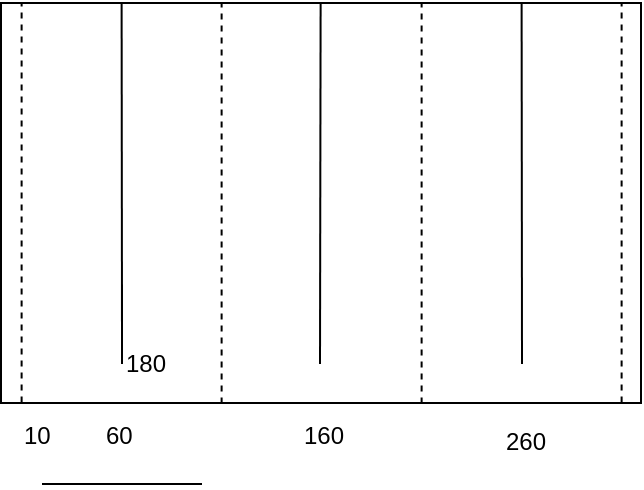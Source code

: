 <mxfile version="10.7.1" type="github"><diagram id="j_2mke67FXYdgJf8SjRH" name="第 1 页"><mxGraphModel dx="1624" dy="1606" grid="1" gridSize="10" guides="1" tooltips="1" connect="1" arrows="1" fold="1" page="1" pageScale="1" pageWidth="827" pageHeight="1169" background="none" math="0" shadow="0"><root><mxCell id="0"/><mxCell id="1" parent="0"/><mxCell id="mM_5H57i9Cy631JPM4o7-1" value="" style="whiteSpace=wrap;html=1;" vertex="1" parent="1"><mxGeometry x="-0.5" y="-0.5" width="320" height="200" as="geometry"/></mxCell><mxCell id="mM_5H57i9Cy631JPM4o7-6" value="" style="endArrow=none;html=1;entryX=0.5;entryY=0;entryDx=0;entryDy=0;exitX=0.5;exitY=1;exitDx=0;exitDy=0;dashed=1;" edge="1" parent="1"><mxGeometry width="50" height="50" relative="1" as="geometry"><mxPoint x="109.81" y="199.81" as="sourcePoint"/><mxPoint x="109.81" y="-0.19" as="targetPoint"/></mxGeometry></mxCell><mxCell id="mM_5H57i9Cy631JPM4o7-7" value="" style="endArrow=none;html=1;entryX=0.5;entryY=0;entryDx=0;entryDy=0;exitX=0.5;exitY=1;exitDx=0;exitDy=0;dashed=1;" edge="1" parent="1"><mxGeometry width="50" height="50" relative="1" as="geometry"><mxPoint x="209.81" y="199.81" as="sourcePoint"/><mxPoint x="209.81" y="-0.19" as="targetPoint"/></mxGeometry></mxCell><mxCell id="mM_5H57i9Cy631JPM4o7-8" value="" style="endArrow=none;html=1;entryX=0.5;entryY=0;entryDx=0;entryDy=0;exitX=0.5;exitY=1;exitDx=0;exitDy=0;dashed=1;" edge="1" parent="1"><mxGeometry width="50" height="50" relative="1" as="geometry"><mxPoint x="309.81" y="199.31" as="sourcePoint"/><mxPoint x="309.81" y="-0.69" as="targetPoint"/></mxGeometry></mxCell><mxCell id="mM_5H57i9Cy631JPM4o7-9" value="" style="endArrow=none;html=1;entryX=0.5;entryY=0;entryDx=0;entryDy=0;exitX=0.5;exitY=1;exitDx=0;exitDy=0;dashed=1;" edge="1" parent="1"><mxGeometry width="50" height="50" relative="1" as="geometry"><mxPoint x="9.81" y="199.31" as="sourcePoint"/><mxPoint x="9.81" y="-0.69" as="targetPoint"/></mxGeometry></mxCell><mxCell id="mM_5H57i9Cy631JPM4o7-10" value="" style="endArrow=none;html=1;entryX=0.5;entryY=0;entryDx=0;entryDy=0;exitX=0.5;exitY=1;exitDx=0;exitDy=0;" edge="1" parent="1"><mxGeometry width="50" height="50" relative="1" as="geometry"><mxPoint x="60" y="170" as="sourcePoint"/><mxPoint x="59.81" y="-0.69" as="targetPoint"/></mxGeometry></mxCell><mxCell id="mM_5H57i9Cy631JPM4o7-11" value="" style="endArrow=none;html=1;entryX=0.5;entryY=0;entryDx=0;entryDy=0;" edge="1" parent="1"><mxGeometry width="50" height="50" relative="1" as="geometry"><mxPoint x="159" y="180" as="sourcePoint"/><mxPoint x="159.31" y="-0.69" as="targetPoint"/></mxGeometry></mxCell><mxCell id="mM_5H57i9Cy631JPM4o7-12" value="" style="endArrow=none;html=1;entryX=0.5;entryY=0;entryDx=0;entryDy=0;" edge="1" parent="1"><mxGeometry width="50" height="50" relative="1" as="geometry"><mxPoint x="260" y="180" as="sourcePoint"/><mxPoint x="259.81" y="-0.19" as="targetPoint"/></mxGeometry></mxCell><mxCell id="mM_5H57i9Cy631JPM4o7-14" value="" style="endArrow=none;html=1;entryX=0.5;entryY=0;entryDx=0;entryDy=0;" edge="1" parent="1"><mxGeometry width="50" height="50" relative="1" as="geometry"><mxPoint x="60" y="180" as="sourcePoint"/><mxPoint x="60" y="140.286" as="targetPoint"/></mxGeometry></mxCell><mxCell id="mM_5H57i9Cy631JPM4o7-16" value="10" style="text;html=1;resizable=0;points=[];autosize=1;align=left;verticalAlign=top;spacingTop=-4;" vertex="1" parent="1"><mxGeometry x="9" y="206" width="30" height="20" as="geometry"/></mxCell><mxCell id="mM_5H57i9Cy631JPM4o7-17" value="60" style="text;html=1;resizable=0;points=[];autosize=1;align=left;verticalAlign=top;spacingTop=-4;" vertex="1" parent="1"><mxGeometry x="50" y="206" width="30" height="20" as="geometry"/></mxCell><mxCell id="mM_5H57i9Cy631JPM4o7-18" value="160" style="text;html=1;resizable=0;points=[];autosize=1;align=left;verticalAlign=top;spacingTop=-4;" vertex="1" parent="1"><mxGeometry x="148.5" y="206" width="40" height="20" as="geometry"/></mxCell><mxCell id="mM_5H57i9Cy631JPM4o7-19" value="260" style="text;html=1;resizable=0;points=[];autosize=1;align=left;verticalAlign=top;spacingTop=-4;" vertex="1" parent="1"><mxGeometry x="250" y="209" width="40" height="20" as="geometry"/></mxCell><mxCell id="mM_5H57i9Cy631JPM4o7-20" value="" style="endArrow=none;html=1;" edge="1" parent="1"><mxGeometry width="50" height="50" relative="1" as="geometry"><mxPoint x="20" y="240" as="sourcePoint"/><mxPoint x="100" y="240" as="targetPoint"/></mxGeometry></mxCell><mxCell id="mM_5H57i9Cy631JPM4o7-21" value="180" style="text;html=1;resizable=0;points=[];autosize=1;align=left;verticalAlign=top;spacingTop=-4;" vertex="1" parent="1"><mxGeometry x="60" y="170" width="40" height="20" as="geometry"/></mxCell></root></mxGraphModel></diagram></mxfile>